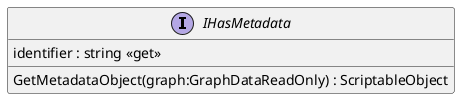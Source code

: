 @startuml
interface IHasMetadata {
    identifier : string <<get>>
    GetMetadataObject(graph:GraphDataReadOnly) : ScriptableObject
}
@enduml
